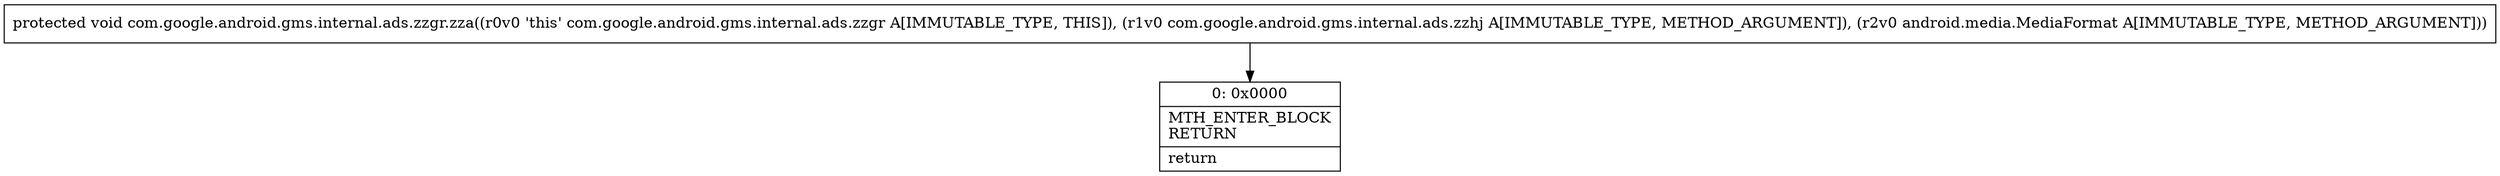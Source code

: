 digraph "CFG forcom.google.android.gms.internal.ads.zzgr.zza(Lcom\/google\/android\/gms\/internal\/ads\/zzhj;Landroid\/media\/MediaFormat;)V" {
Node_0 [shape=record,label="{0\:\ 0x0000|MTH_ENTER_BLOCK\lRETURN\l|return\l}"];
MethodNode[shape=record,label="{protected void com.google.android.gms.internal.ads.zzgr.zza((r0v0 'this' com.google.android.gms.internal.ads.zzgr A[IMMUTABLE_TYPE, THIS]), (r1v0 com.google.android.gms.internal.ads.zzhj A[IMMUTABLE_TYPE, METHOD_ARGUMENT]), (r2v0 android.media.MediaFormat A[IMMUTABLE_TYPE, METHOD_ARGUMENT])) }"];
MethodNode -> Node_0;
}

